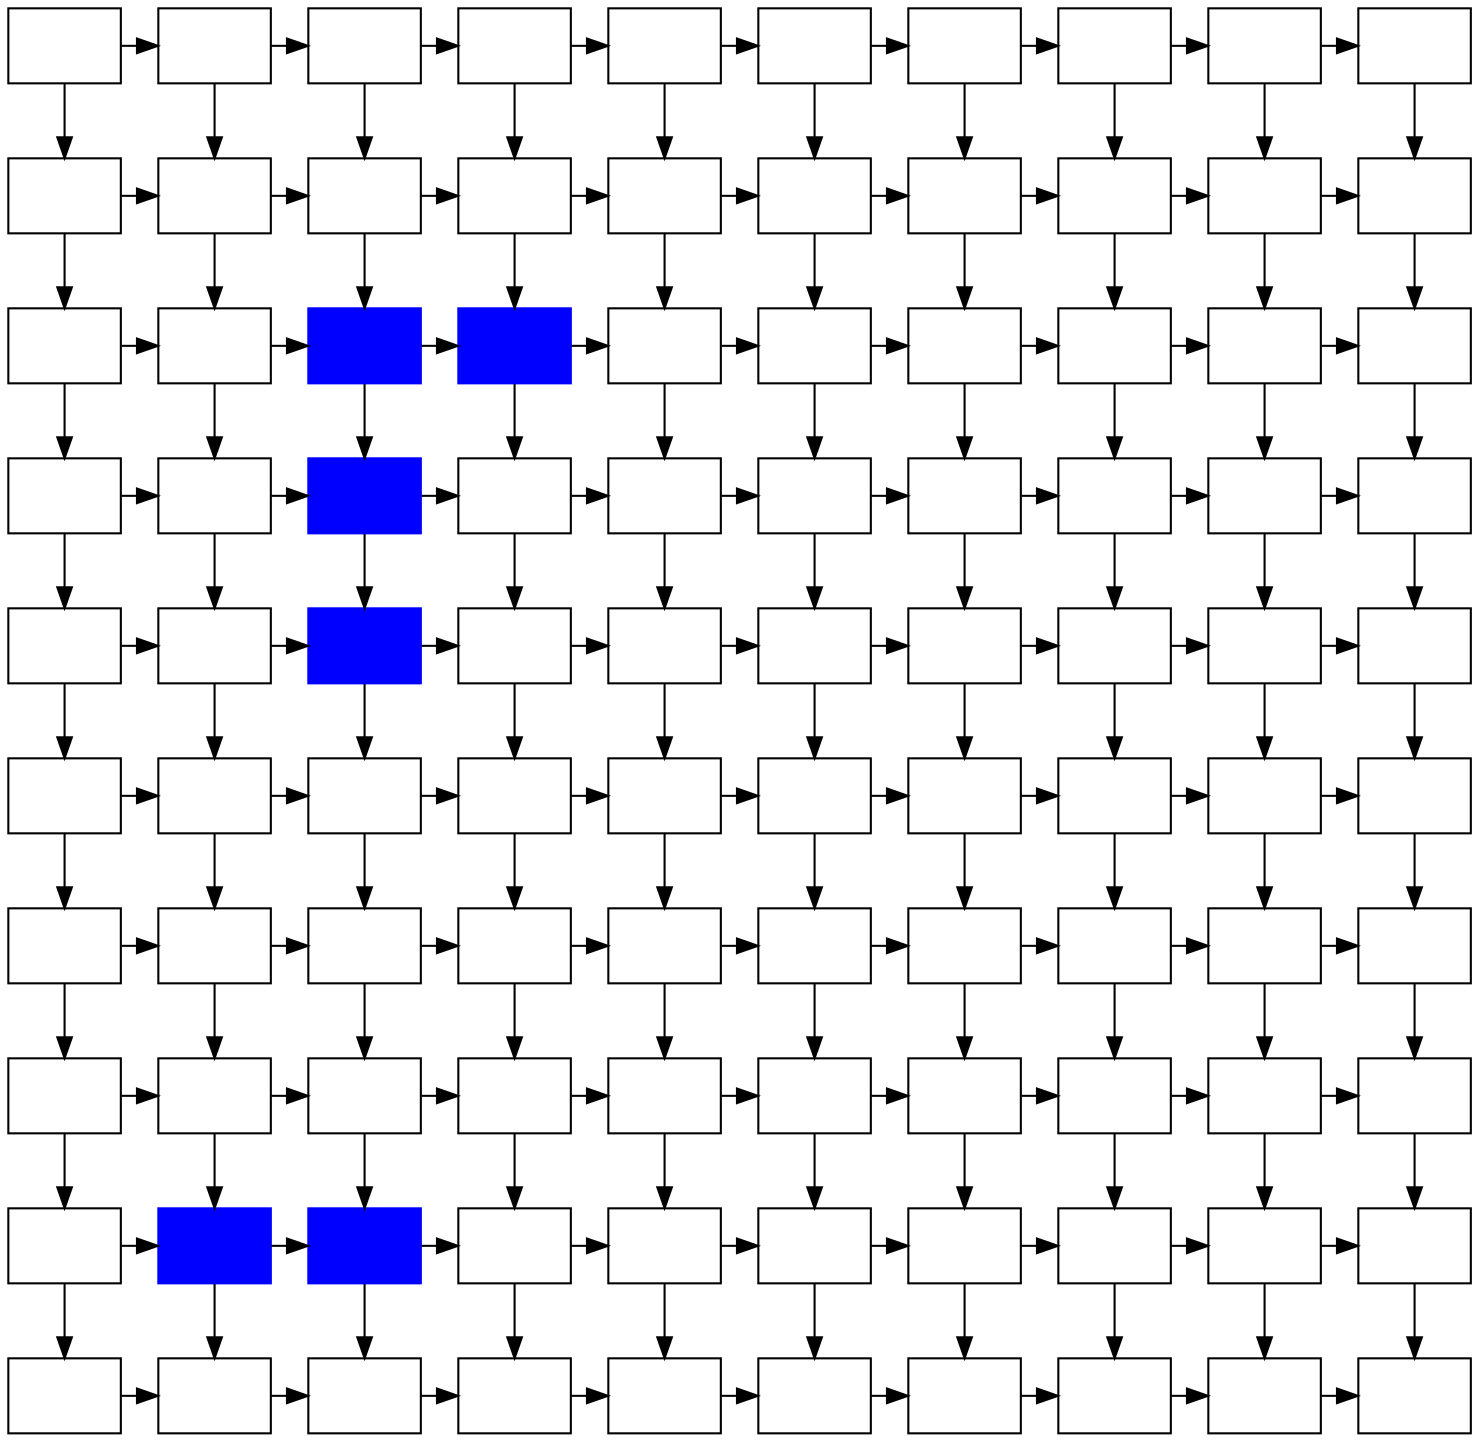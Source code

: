 digraph G {
	node [shape=box style=filled]
	rankdir=TB
	subgraph child {
		rank=same
		1 [label="" fillcolor=white group=1]
		2 [label="" fillcolor=white group=2]
		3 [label="" fillcolor=white group=3]
		4 [label="" fillcolor=white group=4]
		5 [label="" fillcolor=white group=5]
		6 [label="" fillcolor=white group=6]
		7 [label="" fillcolor=white group=7]
		8 [label="" fillcolor=white group=8]
		9 [label="" fillcolor=white group=9]
		10 [label="" fillcolor=white group=0]
	}
	subgraph child1 {
		rank=same
		11 [label="" fillcolor=white group=1]
		12 [label="" fillcolor=white group=2]
		13 [label="" fillcolor=white group=3]
		14 [label="" fillcolor=white group=4]
		15 [label="" fillcolor=white group=5]
		16 [label="" fillcolor=white group=6]
		17 [label="" fillcolor=white group=7]
		18 [label="" fillcolor=white group=8]
		19 [label="" fillcolor=white group=9]
		20 [label="" fillcolor=white group=0]
	}
	subgraph child2 {
		rank=same
		21 [label="" fillcolor=white group=1]
		22 [label="" fillcolor=white group=2]
		23 [label="" color=blue group=3]
		24 [label="" color=blue group=4]
		25 [label="" fillcolor=white group=5]
		26 [label="" fillcolor=white group=6]
		27 [label="" fillcolor=white group=7]
		28 [label="" fillcolor=white group=8]
		29 [label="" fillcolor=white group=9]
		30 [label="" fillcolor=white group=0]
	}
	subgraph child3 {
		rank=same
		31 [label="" fillcolor=white group=1]
		32 [label="" fillcolor=white group=2]
		33 [label="" color=blue group=3]
		34 [label="" fillcolor=white group=4]
		35 [label="" fillcolor=white group=5]
		36 [label="" fillcolor=white group=6]
		37 [label="" fillcolor=white group=7]
		38 [label="" fillcolor=white group=8]
		39 [label="" fillcolor=white group=9]
		40 [label="" fillcolor=white group=0]
	}
	subgraph child4 {
		rank=same
		41 [label="" fillcolor=white group=1]
		42 [label="" fillcolor=white group=2]
		43 [label="" color=blue group=3]
		44 [label="" fillcolor=white group=4]
		45 [label="" fillcolor=white group=5]
		46 [label="" fillcolor=white group=6]
		47 [label="" fillcolor=white group=7]
		48 [label="" fillcolor=white group=8]
		49 [label="" fillcolor=white group=9]
		50 [label="" fillcolor=white group=0]
	}
	subgraph child5 {
		rank=same
		51 [label="" fillcolor=white group=1]
		52 [label="" fillcolor=white group=2]
		53 [label="" fillcolor=white group=3]
		54 [label="" fillcolor=white group=4]
		55 [label="" fillcolor=white group=5]
		56 [label="" fillcolor=white group=6]
		57 [label="" fillcolor=white group=7]
		58 [label="" fillcolor=white group=8]
		59 [label="" fillcolor=white group=9]
		60 [label="" fillcolor=white group=0]
	}
	subgraph child6 {
		rank=same
		61 [label="" fillcolor=white group=1]
		62 [label="" fillcolor=white group=2]
		63 [label="" fillcolor=white group=3]
		64 [label="" fillcolor=white group=4]
		65 [label="" fillcolor=white group=5]
		66 [label="" fillcolor=white group=6]
		67 [label="" fillcolor=white group=7]
		68 [label="" fillcolor=white group=8]
		69 [label="" fillcolor=white group=9]
		70 [label="" fillcolor=white group=0]
	}
	subgraph child7 {
		rank=same
		71 [label="" fillcolor=white group=1]
		72 [label="" fillcolor=white group=2]
		73 [label="" fillcolor=white group=3]
		74 [label="" fillcolor=white group=4]
		75 [label="" fillcolor=white group=5]
		76 [label="" fillcolor=white group=6]
		77 [label="" fillcolor=white group=7]
		78 [label="" fillcolor=white group=8]
		79 [label="" fillcolor=white group=9]
		80 [label="" fillcolor=white group=0]
	}
	subgraph child8 {
		rank=same
		81 [label="" fillcolor=white group=1]
		82 [label="" color=blue group=2]
		83 [label="" color=blue group=3]
		84 [label="" fillcolor=white group=4]
		85 [label="" fillcolor=white group=5]
		86 [label="" fillcolor=white group=6]
		87 [label="" fillcolor=white group=7]
		88 [label="" fillcolor=white group=8]
		89 [label="" fillcolor=white group=9]
		90 [label="" fillcolor=white group=0]
	}
	subgraph child9 {
		rank=same
		91 [label="" fillcolor=white group=1]
		92 [label="" fillcolor=white group=2]
		93 [label="" fillcolor=white group=3]
		94 [label="" fillcolor=white group=4]
		95 [label="" fillcolor=white group=5]
		96 [label="" fillcolor=white group=6]
		97 [label="" fillcolor=white group=7]
		98 [label="" fillcolor=white group=8]
		99 [label="" fillcolor=white group=9]
		100 [label="" fillcolor=white group=0]
	}
	1 -> 11
	1 -> 2
	2 -> 12
	2 -> 3
	3 -> 13
	3 -> 4
	4 -> 14
	4 -> 5
	5 -> 15
	5 -> 6
	6 -> 16
	6 -> 7
	7 -> 17
	7 -> 8
	8 -> 18
	8 -> 9
	9 -> 19
	9 -> 10
	10 -> 20
	11 -> 21
	11 -> 12
	12 -> 22
	12 -> 13
	13 -> 23
	13 -> 14
	14 -> 24
	14 -> 15
	15 -> 25
	15 -> 16
	16 -> 26
	16 -> 17
	17 -> 27
	17 -> 18
	18 -> 28
	18 -> 19
	19 -> 29
	19 -> 20
	20 -> 30
	21 -> 31
	21 -> 22
	22 -> 32
	22 -> 23
	23 -> 33
	23 -> 24
	24 -> 34
	24 -> 25
	25 -> 35
	25 -> 26
	26 -> 36
	26 -> 27
	27 -> 37
	27 -> 28
	28 -> 38
	28 -> 29
	29 -> 39
	29 -> 30
	30 -> 40
	31 -> 41
	31 -> 32
	32 -> 42
	32 -> 33
	33 -> 43
	33 -> 34
	34 -> 44
	34 -> 35
	35 -> 45
	35 -> 36
	36 -> 46
	36 -> 37
	37 -> 47
	37 -> 38
	38 -> 48
	38 -> 39
	39 -> 49
	39 -> 40
	40 -> 50
	41 -> 51
	41 -> 42
	42 -> 52
	42 -> 43
	43 -> 53
	43 -> 44
	44 -> 54
	44 -> 45
	45 -> 55
	45 -> 46
	46 -> 56
	46 -> 47
	47 -> 57
	47 -> 48
	48 -> 58
	48 -> 49
	49 -> 59
	49 -> 50
	50 -> 60
	51 -> 61
	51 -> 52
	52 -> 62
	52 -> 53
	53 -> 63
	53 -> 54
	54 -> 64
	54 -> 55
	55 -> 65
	55 -> 56
	56 -> 66
	56 -> 57
	57 -> 67
	57 -> 58
	58 -> 68
	58 -> 59
	59 -> 69
	59 -> 60
	60 -> 70
	61 -> 71
	61 -> 62
	62 -> 72
	62 -> 63
	63 -> 73
	63 -> 64
	64 -> 74
	64 -> 65
	65 -> 75
	65 -> 66
	66 -> 76
	66 -> 67
	67 -> 77
	67 -> 68
	68 -> 78
	68 -> 69
	69 -> 79
	69 -> 70
	70 -> 80
	71 -> 81
	71 -> 72
	72 -> 82
	72 -> 73
	73 -> 83
	73 -> 74
	74 -> 84
	74 -> 75
	75 -> 85
	75 -> 76
	76 -> 86
	76 -> 77
	77 -> 87
	77 -> 78
	78 -> 88
	78 -> 79
	79 -> 89
	79 -> 80
	80 -> 90
	81 -> 91
	81 -> 82
	82 -> 92
	82 -> 83
	83 -> 93
	83 -> 84
	84 -> 94
	84 -> 85
	85 -> 95
	85 -> 86
	86 -> 96
	86 -> 87
	87 -> 97
	87 -> 88
	88 -> 98
	88 -> 89
	89 -> 99
	89 -> 90
	90 -> 100
	91 -> 92
	92 -> 93
	93 -> 94
	94 -> 95
	95 -> 96
	96 -> 97
	97 -> 98
	98 -> 99
	99 -> 100
}
